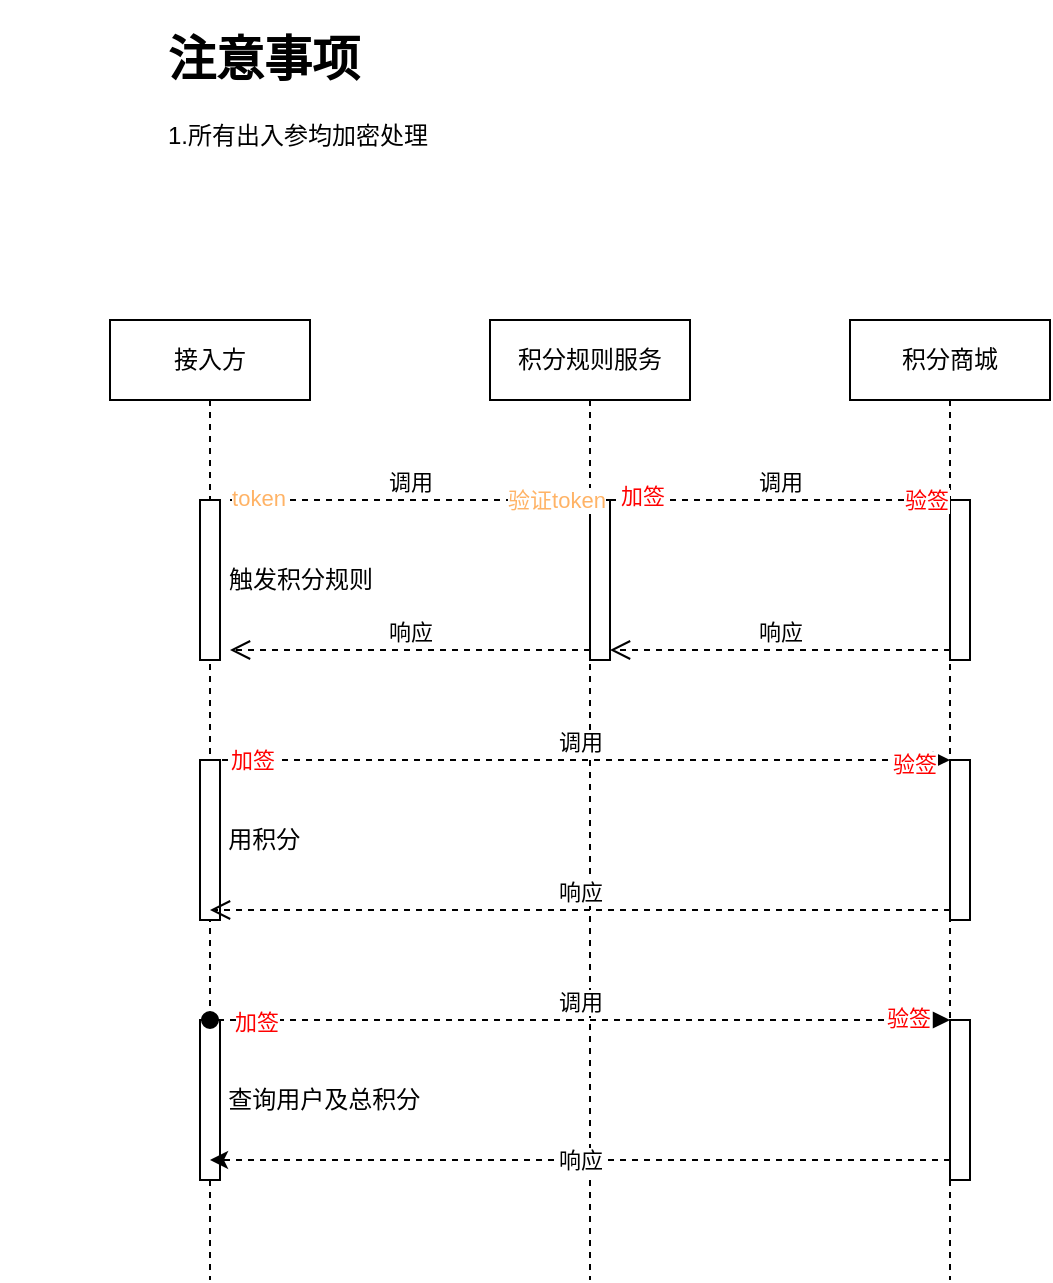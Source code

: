 <mxfile version="21.1.1" type="github">
  <diagram name="第 1 页" id="NeFfzJoNYBBFNu6C2176">
    <mxGraphModel dx="1434" dy="841" grid="0" gridSize="10" guides="1" tooltips="1" connect="1" arrows="1" fold="1" page="1" pageScale="1" pageWidth="827" pageHeight="1169" math="0" shadow="0">
      <root>
        <mxCell id="0" />
        <mxCell id="1" parent="0" />
        <mxCell id="uohVnmNJBqd8p5JWiYu--14" value="接入方" style="shape=umlLifeline;perimeter=lifelinePerimeter;whiteSpace=wrap;html=1;container=1;dropTarget=0;collapsible=0;recursiveResize=0;outlineConnect=0;portConstraint=eastwest;newEdgeStyle={&quot;edgeStyle&quot;:&quot;elbowEdgeStyle&quot;,&quot;elbow&quot;:&quot;vertical&quot;,&quot;curved&quot;:0,&quot;rounded&quot;:0};" parent="1" vertex="1">
          <mxGeometry x="200" y="220" width="100" height="480" as="geometry" />
        </mxCell>
        <mxCell id="uohVnmNJBqd8p5JWiYu--19" value="&amp;nbsp; &amp;nbsp; &amp;nbsp; &amp;nbsp; &amp;nbsp; &amp;nbsp; &amp;nbsp; &amp;nbsp; &amp;nbsp; &amp;nbsp; &amp;nbsp; &amp;nbsp; &amp;nbsp; &amp;nbsp;触发积分规则" style="html=1;points=[];perimeter=orthogonalPerimeter;outlineConnect=0;targetShapes=umlLifeline;portConstraint=eastwest;newEdgeStyle={&quot;edgeStyle&quot;:&quot;elbowEdgeStyle&quot;,&quot;elbow&quot;:&quot;vertical&quot;,&quot;curved&quot;:0,&quot;rounded&quot;:0};" parent="uohVnmNJBqd8p5JWiYu--14" vertex="1">
          <mxGeometry x="45" y="90" width="10" height="80" as="geometry" />
        </mxCell>
        <mxCell id="uohVnmNJBqd8p5JWiYu--32" value="&amp;nbsp; &amp;nbsp; &amp;nbsp; &amp;nbsp; &amp;nbsp; &amp;nbsp; &amp;nbsp; &amp;nbsp; 用积分" style="html=1;points=[];perimeter=orthogonalPerimeter;outlineConnect=0;targetShapes=umlLifeline;portConstraint=eastwest;newEdgeStyle={&quot;edgeStyle&quot;:&quot;elbowEdgeStyle&quot;,&quot;elbow&quot;:&quot;vertical&quot;,&quot;curved&quot;:0,&quot;rounded&quot;:0};" parent="uohVnmNJBqd8p5JWiYu--14" vertex="1">
          <mxGeometry x="45" y="220" width="10" height="80" as="geometry" />
        </mxCell>
        <mxCell id="uohVnmNJBqd8p5JWiYu--35" value="&amp;nbsp; &amp;nbsp; &amp;nbsp; &amp;nbsp; &amp;nbsp; &amp;nbsp; &amp;nbsp; &amp;nbsp; &amp;nbsp; &amp;nbsp; &amp;nbsp; &amp;nbsp; &amp;nbsp; &amp;nbsp; &amp;nbsp; &amp;nbsp; &amp;nbsp; 查询用户及总积分" style="html=1;points=[];perimeter=orthogonalPerimeter;outlineConnect=0;targetShapes=umlLifeline;portConstraint=eastwest;newEdgeStyle={&quot;edgeStyle&quot;:&quot;elbowEdgeStyle&quot;,&quot;elbow&quot;:&quot;vertical&quot;,&quot;curved&quot;:0,&quot;rounded&quot;:0};" parent="uohVnmNJBqd8p5JWiYu--14" vertex="1">
          <mxGeometry x="45" y="350" width="10" height="80" as="geometry" />
        </mxCell>
        <mxCell id="uohVnmNJBqd8p5JWiYu--15" value="积分规则服务" style="shape=umlLifeline;perimeter=lifelinePerimeter;whiteSpace=wrap;html=1;container=1;dropTarget=0;collapsible=0;recursiveResize=0;outlineConnect=0;portConstraint=eastwest;newEdgeStyle={&quot;edgeStyle&quot;:&quot;elbowEdgeStyle&quot;,&quot;elbow&quot;:&quot;vertical&quot;,&quot;curved&quot;:0,&quot;rounded&quot;:0};" parent="1" vertex="1">
          <mxGeometry x="390" y="220" width="100" height="480" as="geometry" />
        </mxCell>
        <mxCell id="uohVnmNJBqd8p5JWiYu--20" value="" style="html=1;points=[];perimeter=orthogonalPerimeter;outlineConnect=0;targetShapes=umlLifeline;portConstraint=eastwest;newEdgeStyle={&quot;edgeStyle&quot;:&quot;elbowEdgeStyle&quot;,&quot;elbow&quot;:&quot;vertical&quot;,&quot;curved&quot;:0,&quot;rounded&quot;:0};" parent="uohVnmNJBqd8p5JWiYu--15" vertex="1">
          <mxGeometry x="50" y="90" width="10" height="80" as="geometry" />
        </mxCell>
        <mxCell id="uohVnmNJBqd8p5JWiYu--21" value="调用" style="html=1;verticalAlign=bottom;endArrow=block;edgeStyle=elbowEdgeStyle;elbow=vertical;curved=0;rounded=0;dashed=1;" parent="uohVnmNJBqd8p5JWiYu--15" target="uohVnmNJBqd8p5JWiYu--20" edge="1">
          <mxGeometry relative="1" as="geometry">
            <mxPoint x="-130" y="90" as="sourcePoint" />
          </mxGeometry>
        </mxCell>
        <mxCell id="orT44OusDkrwwxkcvFNP-5" value="token" style="edgeLabel;html=1;align=center;verticalAlign=middle;resizable=0;points=[];fontColor=#FFB366;" vertex="1" connectable="0" parent="uohVnmNJBqd8p5JWiYu--21">
          <mxGeometry x="-0.844" y="1" relative="1" as="geometry">
            <mxPoint as="offset" />
          </mxGeometry>
        </mxCell>
        <mxCell id="orT44OusDkrwwxkcvFNP-6" value="验证token" style="edgeLabel;html=1;align=center;verticalAlign=middle;resizable=0;points=[];fontColor=#FFB366;" vertex="1" connectable="0" parent="uohVnmNJBqd8p5JWiYu--21">
          <mxGeometry x="0.811" relative="1" as="geometry">
            <mxPoint as="offset" />
          </mxGeometry>
        </mxCell>
        <mxCell id="uohVnmNJBqd8p5JWiYu--22" value="响应" style="html=1;verticalAlign=bottom;endArrow=open;dashed=1;endSize=8;edgeStyle=elbowEdgeStyle;elbow=vertical;curved=0;rounded=0;" parent="uohVnmNJBqd8p5JWiYu--15" source="uohVnmNJBqd8p5JWiYu--20" edge="1">
          <mxGeometry relative="1" as="geometry">
            <mxPoint x="-130" y="165" as="targetPoint" />
          </mxGeometry>
        </mxCell>
        <mxCell id="uohVnmNJBqd8p5JWiYu--16" value="积分商城" style="shape=umlLifeline;perimeter=lifelinePerimeter;whiteSpace=wrap;html=1;container=1;dropTarget=0;collapsible=0;recursiveResize=0;outlineConnect=0;portConstraint=eastwest;newEdgeStyle={&quot;edgeStyle&quot;:&quot;elbowEdgeStyle&quot;,&quot;elbow&quot;:&quot;vertical&quot;,&quot;curved&quot;:0,&quot;rounded&quot;:0};" parent="1" vertex="1">
          <mxGeometry x="570" y="220" width="100" height="480" as="geometry" />
        </mxCell>
        <mxCell id="uohVnmNJBqd8p5JWiYu--23" value="" style="html=1;points=[];perimeter=orthogonalPerimeter;outlineConnect=0;targetShapes=umlLifeline;portConstraint=eastwest;newEdgeStyle={&quot;edgeStyle&quot;:&quot;elbowEdgeStyle&quot;,&quot;elbow&quot;:&quot;vertical&quot;,&quot;curved&quot;:0,&quot;rounded&quot;:0};" parent="1" vertex="1">
          <mxGeometry x="620" y="310" width="10" height="80" as="geometry" />
        </mxCell>
        <mxCell id="uohVnmNJBqd8p5JWiYu--24" value="调用" style="html=1;verticalAlign=bottom;endArrow=block;edgeStyle=elbowEdgeStyle;elbow=vertical;curved=0;rounded=0;dashed=1;" parent="1" target="uohVnmNJBqd8p5JWiYu--23" edge="1">
          <mxGeometry relative="1" as="geometry">
            <mxPoint x="450" y="310" as="sourcePoint" />
          </mxGeometry>
        </mxCell>
        <mxCell id="orT44OusDkrwwxkcvFNP-3" value="加签" style="edgeLabel;html=1;align=center;verticalAlign=middle;resizable=0;points=[];fontColor=#FF0000;" vertex="1" connectable="0" parent="uohVnmNJBqd8p5JWiYu--24">
          <mxGeometry x="-0.812" y="2" relative="1" as="geometry">
            <mxPoint as="offset" />
          </mxGeometry>
        </mxCell>
        <mxCell id="orT44OusDkrwwxkcvFNP-4" value="验签" style="edgeLabel;html=1;align=center;verticalAlign=middle;resizable=0;points=[];fontColor=#FF0000;" vertex="1" connectable="0" parent="uohVnmNJBqd8p5JWiYu--24">
          <mxGeometry x="0.859" relative="1" as="geometry">
            <mxPoint as="offset" />
          </mxGeometry>
        </mxCell>
        <mxCell id="uohVnmNJBqd8p5JWiYu--25" value="响应" style="html=1;verticalAlign=bottom;endArrow=open;dashed=1;endSize=8;edgeStyle=elbowEdgeStyle;elbow=vertical;curved=0;rounded=0;" parent="1" source="uohVnmNJBqd8p5JWiYu--23" edge="1">
          <mxGeometry relative="1" as="geometry">
            <mxPoint x="450" y="385" as="targetPoint" />
          </mxGeometry>
        </mxCell>
        <mxCell id="uohVnmNJBqd8p5JWiYu--29" value="" style="html=1;points=[];perimeter=orthogonalPerimeter;outlineConnect=0;targetShapes=umlLifeline;portConstraint=eastwest;newEdgeStyle={&quot;edgeStyle&quot;:&quot;elbowEdgeStyle&quot;,&quot;elbow&quot;:&quot;vertical&quot;,&quot;curved&quot;:0,&quot;rounded&quot;:0};" parent="1" vertex="1">
          <mxGeometry x="620" y="440" width="10" height="80" as="geometry" />
        </mxCell>
        <mxCell id="uohVnmNJBqd8p5JWiYu--30" value="调用" style="html=1;verticalAlign=bottom;endArrow=block;edgeStyle=elbowEdgeStyle;elbow=vertical;curved=0;rounded=0;dashed=1;" parent="1" target="uohVnmNJBqd8p5JWiYu--29" edge="1">
          <mxGeometry relative="1" as="geometry">
            <mxPoint x="250" y="440" as="sourcePoint" />
          </mxGeometry>
        </mxCell>
        <mxCell id="orT44OusDkrwwxkcvFNP-7" value="加签" style="edgeLabel;html=1;align=center;verticalAlign=middle;resizable=0;points=[];fontColor=#FF0000;" vertex="1" connectable="0" parent="uohVnmNJBqd8p5JWiYu--30">
          <mxGeometry x="-0.886" relative="1" as="geometry">
            <mxPoint as="offset" />
          </mxGeometry>
        </mxCell>
        <mxCell id="orT44OusDkrwwxkcvFNP-8" value="验签" style="edgeLabel;html=1;align=center;verticalAlign=middle;resizable=0;points=[];fontColor=#FF0000;" vertex="1" connectable="0" parent="uohVnmNJBqd8p5JWiYu--30">
          <mxGeometry x="0.903" y="-2" relative="1" as="geometry">
            <mxPoint as="offset" />
          </mxGeometry>
        </mxCell>
        <mxCell id="uohVnmNJBqd8p5JWiYu--31" value="响应" style="html=1;verticalAlign=bottom;endArrow=open;dashed=1;endSize=8;edgeStyle=elbowEdgeStyle;elbow=vertical;curved=0;rounded=0;" parent="1" source="uohVnmNJBqd8p5JWiYu--29" edge="1">
          <mxGeometry relative="1" as="geometry">
            <mxPoint x="250" y="515" as="targetPoint" />
          </mxGeometry>
        </mxCell>
        <mxCell id="uohVnmNJBqd8p5JWiYu--36" value="响应" style="edgeStyle=elbowEdgeStyle;rounded=0;orthogonalLoop=1;jettySize=auto;html=1;elbow=vertical;curved=0;dashed=1;" parent="1" source="uohVnmNJBqd8p5JWiYu--33" target="uohVnmNJBqd8p5JWiYu--14" edge="1">
          <mxGeometry relative="1" as="geometry">
            <Array as="points">
              <mxPoint x="460" y="640" />
            </Array>
          </mxGeometry>
        </mxCell>
        <mxCell id="uohVnmNJBqd8p5JWiYu--33" value="" style="html=1;points=[];perimeter=orthogonalPerimeter;outlineConnect=0;targetShapes=umlLifeline;portConstraint=eastwest;newEdgeStyle={&quot;edgeStyle&quot;:&quot;elbowEdgeStyle&quot;,&quot;elbow&quot;:&quot;vertical&quot;,&quot;curved&quot;:0,&quot;rounded&quot;:0};" parent="1" vertex="1">
          <mxGeometry x="620" y="570" width="10" height="80" as="geometry" />
        </mxCell>
        <mxCell id="uohVnmNJBqd8p5JWiYu--34" value="调用" style="html=1;verticalAlign=bottom;startArrow=oval;endArrow=block;startSize=8;edgeStyle=elbowEdgeStyle;elbow=vertical;curved=0;rounded=0;dashed=1;" parent="1" target="uohVnmNJBqd8p5JWiYu--33" edge="1">
          <mxGeometry relative="1" as="geometry">
            <mxPoint x="250" y="570" as="sourcePoint" />
          </mxGeometry>
        </mxCell>
        <mxCell id="orT44OusDkrwwxkcvFNP-1" value="加签" style="edgeLabel;html=1;align=center;verticalAlign=middle;resizable=0;points=[];fontColor=#FF0000;" vertex="1" connectable="0" parent="uohVnmNJBqd8p5JWiYu--34">
          <mxGeometry x="-0.476" y="-2" relative="1" as="geometry">
            <mxPoint x="-74" y="-1" as="offset" />
          </mxGeometry>
        </mxCell>
        <mxCell id="orT44OusDkrwwxkcvFNP-2" value="验签" style="edgeLabel;html=1;align=center;verticalAlign=middle;resizable=0;points=[];fontColor=#FF0000;" vertex="1" connectable="0" parent="uohVnmNJBqd8p5JWiYu--34">
          <mxGeometry x="0.551" y="1" relative="1" as="geometry">
            <mxPoint x="62" as="offset" />
          </mxGeometry>
        </mxCell>
        <mxCell id="uohVnmNJBqd8p5JWiYu--38" value="&lt;h1&gt;注意事项&lt;/h1&gt;&lt;p&gt;1.所有出入参均加密处理&lt;/p&gt;&lt;p&gt;&lt;br&gt;&lt;/p&gt;" style="text;html=1;strokeColor=none;fillColor=none;spacing=5;spacingTop=-20;whiteSpace=wrap;overflow=hidden;rounded=0;" parent="1" vertex="1">
          <mxGeometry x="224" y="70" width="190" height="120" as="geometry" />
        </mxCell>
      </root>
    </mxGraphModel>
  </diagram>
</mxfile>
